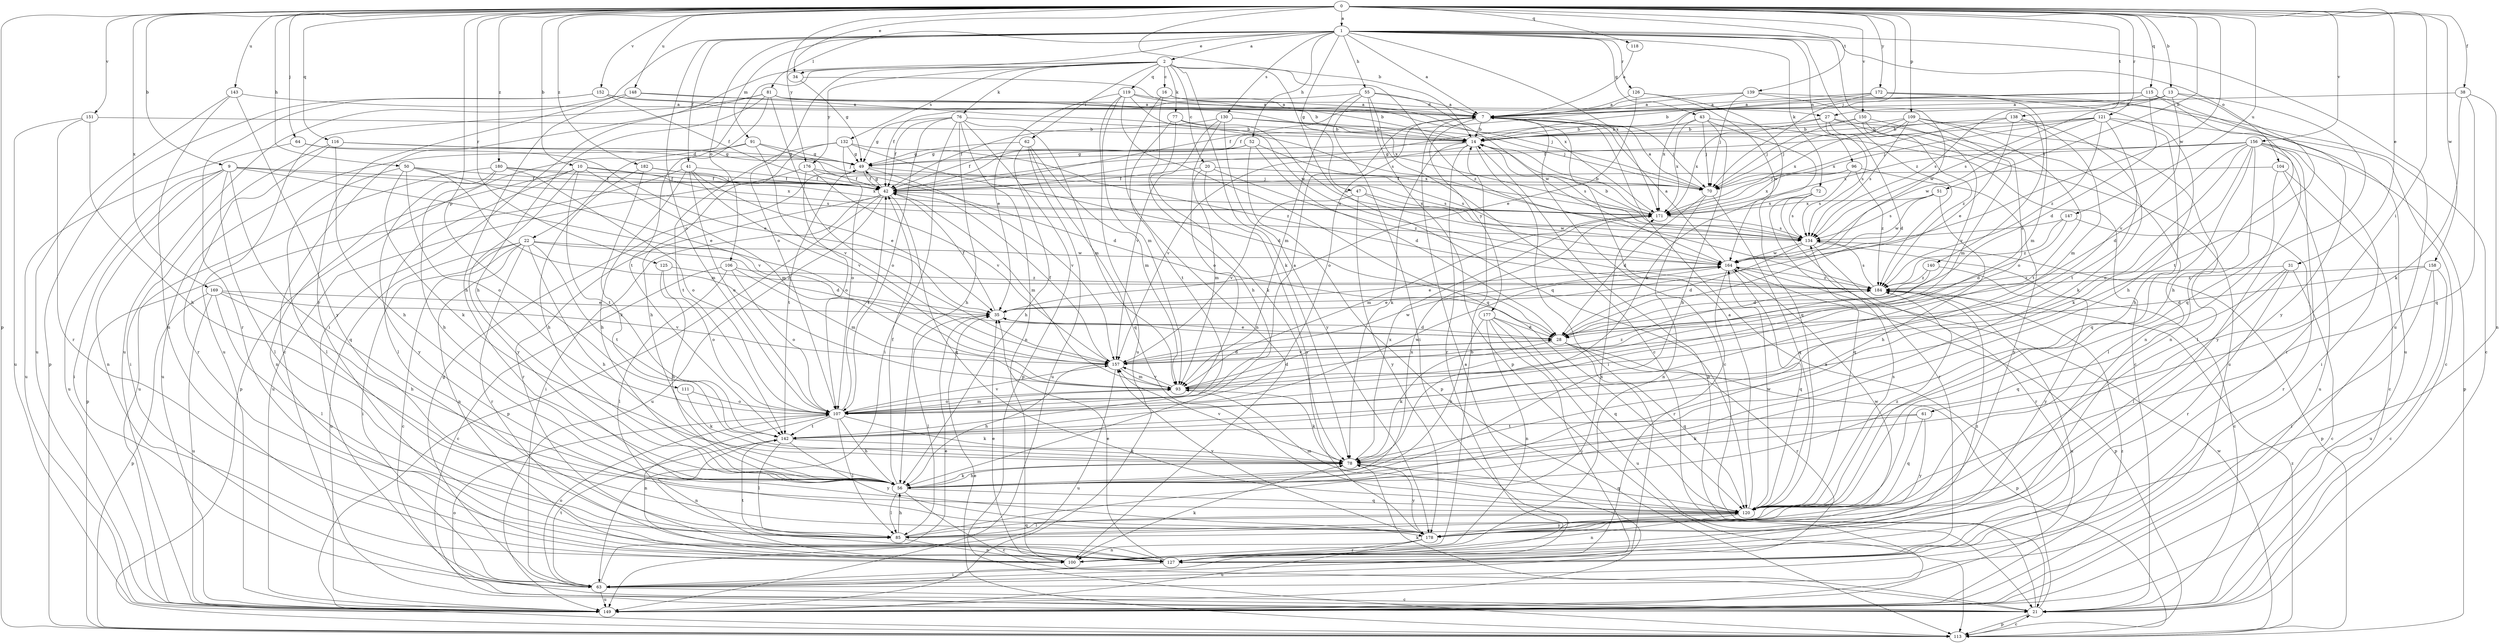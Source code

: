 strict digraph  {
0;
1;
2;
7;
9;
10;
13;
14;
16;
20;
21;
22;
27;
28;
31;
34;
35;
38;
41;
42;
43;
47;
49;
50;
51;
52;
55;
56;
61;
62;
63;
64;
70;
72;
76;
77;
78;
81;
85;
91;
93;
96;
100;
104;
106;
107;
109;
111;
113;
115;
116;
118;
119;
120;
121;
125;
126;
127;
130;
132;
134;
138;
139;
140;
142;
143;
147;
148;
149;
150;
151;
152;
156;
157;
158;
164;
169;
171;
172;
176;
177;
178;
180;
182;
184;
0 -> 1  [label=a];
0 -> 9  [label=b];
0 -> 10  [label=b];
0 -> 13  [label=b];
0 -> 14  [label=b];
0 -> 31  [label=e];
0 -> 34  [label=e];
0 -> 38  [label=f];
0 -> 50  [label=h];
0 -> 51  [label=h];
0 -> 61  [label=i];
0 -> 64  [label=j];
0 -> 70  [label=j];
0 -> 109  [label=p];
0 -> 111  [label=p];
0 -> 113  [label=p];
0 -> 115  [label=q];
0 -> 116  [label=q];
0 -> 118  [label=q];
0 -> 121  [label=r];
0 -> 125  [label=r];
0 -> 138  [label=t];
0 -> 139  [label=t];
0 -> 143  [label=u];
0 -> 147  [label=u];
0 -> 148  [label=u];
0 -> 150  [label=v];
0 -> 151  [label=v];
0 -> 152  [label=v];
0 -> 156  [label=v];
0 -> 158  [label=w];
0 -> 164  [label=w];
0 -> 169  [label=x];
0 -> 172  [label=y];
0 -> 176  [label=y];
0 -> 180  [label=z];
0 -> 182  [label=z];
1 -> 2  [label=a];
1 -> 7  [label=a];
1 -> 34  [label=e];
1 -> 41  [label=f];
1 -> 43  [label=g];
1 -> 47  [label=g];
1 -> 52  [label=h];
1 -> 55  [label=h];
1 -> 72  [label=k];
1 -> 81  [label=l];
1 -> 91  [label=m];
1 -> 96  [label=n];
1 -> 104  [label=o];
1 -> 106  [label=o];
1 -> 107  [label=o];
1 -> 126  [label=r];
1 -> 127  [label=r];
1 -> 130  [label=s];
1 -> 140  [label=t];
1 -> 149  [label=u];
1 -> 171  [label=x];
1 -> 184  [label=z];
2 -> 16  [label=c];
2 -> 20  [label=c];
2 -> 22  [label=d];
2 -> 62  [label=i];
2 -> 63  [label=i];
2 -> 76  [label=k];
2 -> 77  [label=k];
2 -> 78  [label=k];
2 -> 107  [label=o];
2 -> 119  [label=q];
2 -> 120  [label=q];
2 -> 132  [label=s];
2 -> 176  [label=y];
2 -> 184  [label=z];
7 -> 14  [label=b];
7 -> 21  [label=c];
7 -> 70  [label=j];
7 -> 107  [label=o];
7 -> 177  [label=y];
9 -> 42  [label=f];
9 -> 63  [label=i];
9 -> 85  [label=l];
9 -> 100  [label=n];
9 -> 120  [label=q];
9 -> 134  [label=s];
9 -> 149  [label=u];
9 -> 157  [label=v];
10 -> 42  [label=f];
10 -> 85  [label=l];
10 -> 93  [label=m];
10 -> 100  [label=n];
10 -> 142  [label=t];
10 -> 171  [label=x];
10 -> 178  [label=y];
13 -> 27  [label=d];
13 -> 42  [label=f];
13 -> 120  [label=q];
13 -> 134  [label=s];
13 -> 142  [label=t];
13 -> 157  [label=v];
14 -> 49  [label=g];
14 -> 63  [label=i];
14 -> 78  [label=k];
14 -> 127  [label=r];
14 -> 134  [label=s];
14 -> 157  [label=v];
16 -> 7  [label=a];
16 -> 27  [label=d];
16 -> 56  [label=h];
16 -> 100  [label=n];
20 -> 42  [label=f];
20 -> 93  [label=m];
20 -> 134  [label=s];
20 -> 178  [label=y];
20 -> 184  [label=z];
21 -> 7  [label=a];
21 -> 14  [label=b];
21 -> 78  [label=k];
21 -> 107  [label=o];
21 -> 113  [label=p];
22 -> 21  [label=c];
22 -> 28  [label=d];
22 -> 56  [label=h];
22 -> 63  [label=i];
22 -> 100  [label=n];
22 -> 127  [label=r];
22 -> 142  [label=t];
22 -> 149  [label=u];
22 -> 164  [label=w];
27 -> 14  [label=b];
27 -> 28  [label=d];
27 -> 100  [label=n];
27 -> 134  [label=s];
27 -> 149  [label=u];
27 -> 171  [label=x];
28 -> 35  [label=e];
28 -> 78  [label=k];
28 -> 113  [label=p];
28 -> 120  [label=q];
28 -> 127  [label=r];
28 -> 157  [label=v];
31 -> 21  [label=c];
31 -> 85  [label=l];
31 -> 120  [label=q];
31 -> 127  [label=r];
31 -> 184  [label=z];
34 -> 49  [label=g];
34 -> 171  [label=x];
35 -> 28  [label=d];
35 -> 42  [label=f];
35 -> 85  [label=l];
38 -> 7  [label=a];
38 -> 78  [label=k];
38 -> 100  [label=n];
38 -> 120  [label=q];
41 -> 35  [label=e];
41 -> 42  [label=f];
41 -> 56  [label=h];
41 -> 107  [label=o];
41 -> 113  [label=p];
41 -> 157  [label=v];
42 -> 49  [label=g];
42 -> 63  [label=i];
42 -> 93  [label=m];
42 -> 113  [label=p];
42 -> 120  [label=q];
42 -> 127  [label=r];
42 -> 149  [label=u];
42 -> 171  [label=x];
43 -> 14  [label=b];
43 -> 21  [label=c];
43 -> 56  [label=h];
43 -> 70  [label=j];
43 -> 120  [label=q];
43 -> 171  [label=x];
47 -> 157  [label=v];
47 -> 164  [label=w];
47 -> 171  [label=x];
47 -> 178  [label=y];
49 -> 42  [label=f];
49 -> 134  [label=s];
49 -> 142  [label=t];
49 -> 157  [label=v];
50 -> 35  [label=e];
50 -> 42  [label=f];
50 -> 78  [label=k];
50 -> 85  [label=l];
50 -> 93  [label=m];
50 -> 107  [label=o];
51 -> 56  [label=h];
51 -> 134  [label=s];
51 -> 164  [label=w];
51 -> 171  [label=x];
52 -> 28  [label=d];
52 -> 42  [label=f];
52 -> 49  [label=g];
52 -> 113  [label=p];
52 -> 171  [label=x];
55 -> 7  [label=a];
55 -> 21  [label=c];
55 -> 42  [label=f];
55 -> 63  [label=i];
55 -> 93  [label=m];
55 -> 113  [label=p];
55 -> 164  [label=w];
56 -> 21  [label=c];
56 -> 42  [label=f];
56 -> 78  [label=k];
56 -> 85  [label=l];
56 -> 120  [label=q];
56 -> 171  [label=x];
61 -> 78  [label=k];
61 -> 120  [label=q];
61 -> 142  [label=t];
61 -> 178  [label=y];
62 -> 49  [label=g];
62 -> 56  [label=h];
62 -> 93  [label=m];
62 -> 120  [label=q];
62 -> 149  [label=u];
63 -> 21  [label=c];
63 -> 35  [label=e];
63 -> 49  [label=g];
63 -> 107  [label=o];
63 -> 142  [label=t];
63 -> 149  [label=u];
64 -> 35  [label=e];
64 -> 49  [label=g];
64 -> 149  [label=u];
70 -> 7  [label=a];
70 -> 28  [label=d];
70 -> 100  [label=n];
70 -> 120  [label=q];
72 -> 120  [label=q];
72 -> 127  [label=r];
72 -> 134  [label=s];
72 -> 171  [label=x];
76 -> 14  [label=b];
76 -> 42  [label=f];
76 -> 49  [label=g];
76 -> 56  [label=h];
76 -> 63  [label=i];
76 -> 93  [label=m];
76 -> 100  [label=n];
76 -> 107  [label=o];
76 -> 113  [label=p];
77 -> 14  [label=b];
77 -> 78  [label=k];
77 -> 142  [label=t];
77 -> 164  [label=w];
78 -> 56  [label=h];
78 -> 120  [label=q];
78 -> 157  [label=v];
78 -> 171  [label=x];
78 -> 178  [label=y];
81 -> 7  [label=a];
81 -> 14  [label=b];
81 -> 21  [label=c];
81 -> 56  [label=h];
81 -> 70  [label=j];
81 -> 142  [label=t];
81 -> 149  [label=u];
81 -> 157  [label=v];
85 -> 56  [label=h];
85 -> 100  [label=n];
85 -> 120  [label=q];
85 -> 171  [label=x];
91 -> 28  [label=d];
91 -> 49  [label=g];
91 -> 113  [label=p];
91 -> 149  [label=u];
91 -> 157  [label=v];
93 -> 28  [label=d];
93 -> 78  [label=k];
93 -> 107  [label=o];
93 -> 157  [label=v];
93 -> 184  [label=z];
96 -> 70  [label=j];
96 -> 134  [label=s];
96 -> 171  [label=x];
96 -> 178  [label=y];
96 -> 184  [label=z];
100 -> 14  [label=b];
100 -> 35  [label=e];
100 -> 78  [label=k];
100 -> 184  [label=z];
104 -> 21  [label=c];
104 -> 42  [label=f];
104 -> 85  [label=l];
104 -> 149  [label=u];
106 -> 21  [label=c];
106 -> 85  [label=l];
106 -> 93  [label=m];
106 -> 107  [label=o];
106 -> 184  [label=z];
107 -> 7  [label=a];
107 -> 42  [label=f];
107 -> 56  [label=h];
107 -> 78  [label=k];
107 -> 85  [label=l];
107 -> 93  [label=m];
107 -> 100  [label=n];
107 -> 142  [label=t];
107 -> 157  [label=v];
107 -> 164  [label=w];
109 -> 14  [label=b];
109 -> 70  [label=j];
109 -> 100  [label=n];
109 -> 107  [label=o];
109 -> 134  [label=s];
109 -> 142  [label=t];
109 -> 171  [label=x];
111 -> 78  [label=k];
111 -> 107  [label=o];
113 -> 21  [label=c];
113 -> 35  [label=e];
113 -> 164  [label=w];
113 -> 184  [label=z];
115 -> 7  [label=a];
115 -> 28  [label=d];
115 -> 42  [label=f];
115 -> 56  [label=h];
115 -> 134  [label=s];
115 -> 178  [label=y];
116 -> 49  [label=g];
116 -> 56  [label=h];
116 -> 63  [label=i];
116 -> 70  [label=j];
116 -> 127  [label=r];
118 -> 7  [label=a];
119 -> 7  [label=a];
119 -> 14  [label=b];
119 -> 35  [label=e];
119 -> 93  [label=m];
119 -> 120  [label=q];
119 -> 149  [label=u];
119 -> 164  [label=w];
120 -> 7  [label=a];
120 -> 85  [label=l];
120 -> 93  [label=m];
120 -> 100  [label=n];
120 -> 134  [label=s];
120 -> 164  [label=w];
120 -> 178  [label=y];
120 -> 184  [label=z];
121 -> 14  [label=b];
121 -> 21  [label=c];
121 -> 42  [label=f];
121 -> 56  [label=h];
121 -> 70  [label=j];
121 -> 142  [label=t];
121 -> 164  [label=w];
121 -> 184  [label=z];
125 -> 56  [label=h];
125 -> 107  [label=o];
125 -> 184  [label=z];
126 -> 7  [label=a];
126 -> 35  [label=e];
126 -> 78  [label=k];
126 -> 164  [label=w];
127 -> 35  [label=e];
127 -> 63  [label=i];
127 -> 142  [label=t];
130 -> 14  [label=b];
130 -> 42  [label=f];
130 -> 70  [label=j];
130 -> 107  [label=o];
130 -> 157  [label=v];
130 -> 178  [label=y];
132 -> 28  [label=d];
132 -> 49  [label=g];
132 -> 56  [label=h];
132 -> 107  [label=o];
132 -> 142  [label=t];
132 -> 184  [label=z];
134 -> 14  [label=b];
134 -> 21  [label=c];
134 -> 28  [label=d];
134 -> 113  [label=p];
134 -> 127  [label=r];
134 -> 164  [label=w];
138 -> 14  [label=b];
138 -> 35  [label=e];
138 -> 78  [label=k];
138 -> 93  [label=m];
138 -> 171  [label=x];
139 -> 7  [label=a];
139 -> 21  [label=c];
139 -> 42  [label=f];
139 -> 70  [label=j];
139 -> 164  [label=w];
140 -> 28  [label=d];
140 -> 178  [label=y];
140 -> 184  [label=z];
142 -> 78  [label=k];
142 -> 85  [label=l];
142 -> 100  [label=n];
142 -> 178  [label=y];
143 -> 7  [label=a];
143 -> 100  [label=n];
143 -> 149  [label=u];
143 -> 178  [label=y];
147 -> 28  [label=d];
147 -> 127  [label=r];
147 -> 134  [label=s];
147 -> 184  [label=z];
148 -> 7  [label=a];
148 -> 56  [label=h];
148 -> 134  [label=s];
148 -> 149  [label=u];
149 -> 7  [label=a];
149 -> 184  [label=z];
150 -> 14  [label=b];
150 -> 70  [label=j];
150 -> 93  [label=m];
150 -> 157  [label=v];
150 -> 184  [label=z];
151 -> 14  [label=b];
151 -> 56  [label=h];
151 -> 127  [label=r];
151 -> 149  [label=u];
152 -> 7  [label=a];
152 -> 42  [label=f];
152 -> 113  [label=p];
152 -> 127  [label=r];
152 -> 171  [label=x];
156 -> 28  [label=d];
156 -> 49  [label=g];
156 -> 63  [label=i];
156 -> 78  [label=k];
156 -> 85  [label=l];
156 -> 107  [label=o];
156 -> 113  [label=p];
156 -> 120  [label=q];
156 -> 127  [label=r];
156 -> 171  [label=x];
156 -> 178  [label=y];
157 -> 28  [label=d];
157 -> 42  [label=f];
157 -> 56  [label=h];
157 -> 93  [label=m];
157 -> 149  [label=u];
157 -> 164  [label=w];
158 -> 21  [label=c];
158 -> 28  [label=d];
158 -> 63  [label=i];
158 -> 149  [label=u];
158 -> 184  [label=z];
164 -> 7  [label=a];
164 -> 35  [label=e];
164 -> 113  [label=p];
164 -> 120  [label=q];
164 -> 127  [label=r];
164 -> 184  [label=z];
169 -> 35  [label=e];
169 -> 56  [label=h];
169 -> 85  [label=l];
169 -> 113  [label=p];
169 -> 149  [label=u];
169 -> 157  [label=v];
171 -> 14  [label=b];
171 -> 93  [label=m];
171 -> 134  [label=s];
172 -> 7  [label=a];
172 -> 14  [label=b];
172 -> 56  [label=h];
172 -> 93  [label=m];
172 -> 149  [label=u];
172 -> 171  [label=x];
176 -> 42  [label=f];
176 -> 70  [label=j];
176 -> 107  [label=o];
176 -> 149  [label=u];
176 -> 157  [label=v];
177 -> 28  [label=d];
177 -> 56  [label=h];
177 -> 63  [label=i];
177 -> 100  [label=n];
177 -> 120  [label=q];
177 -> 149  [label=u];
178 -> 100  [label=n];
178 -> 127  [label=r];
178 -> 149  [label=u];
178 -> 157  [label=v];
178 -> 164  [label=w];
180 -> 42  [label=f];
180 -> 56  [label=h];
180 -> 70  [label=j];
180 -> 107  [label=o];
180 -> 149  [label=u];
180 -> 178  [label=y];
182 -> 42  [label=f];
182 -> 56  [label=h];
182 -> 78  [label=k];
182 -> 171  [label=x];
184 -> 35  [label=e];
184 -> 134  [label=s];
184 -> 149  [label=u];
}
